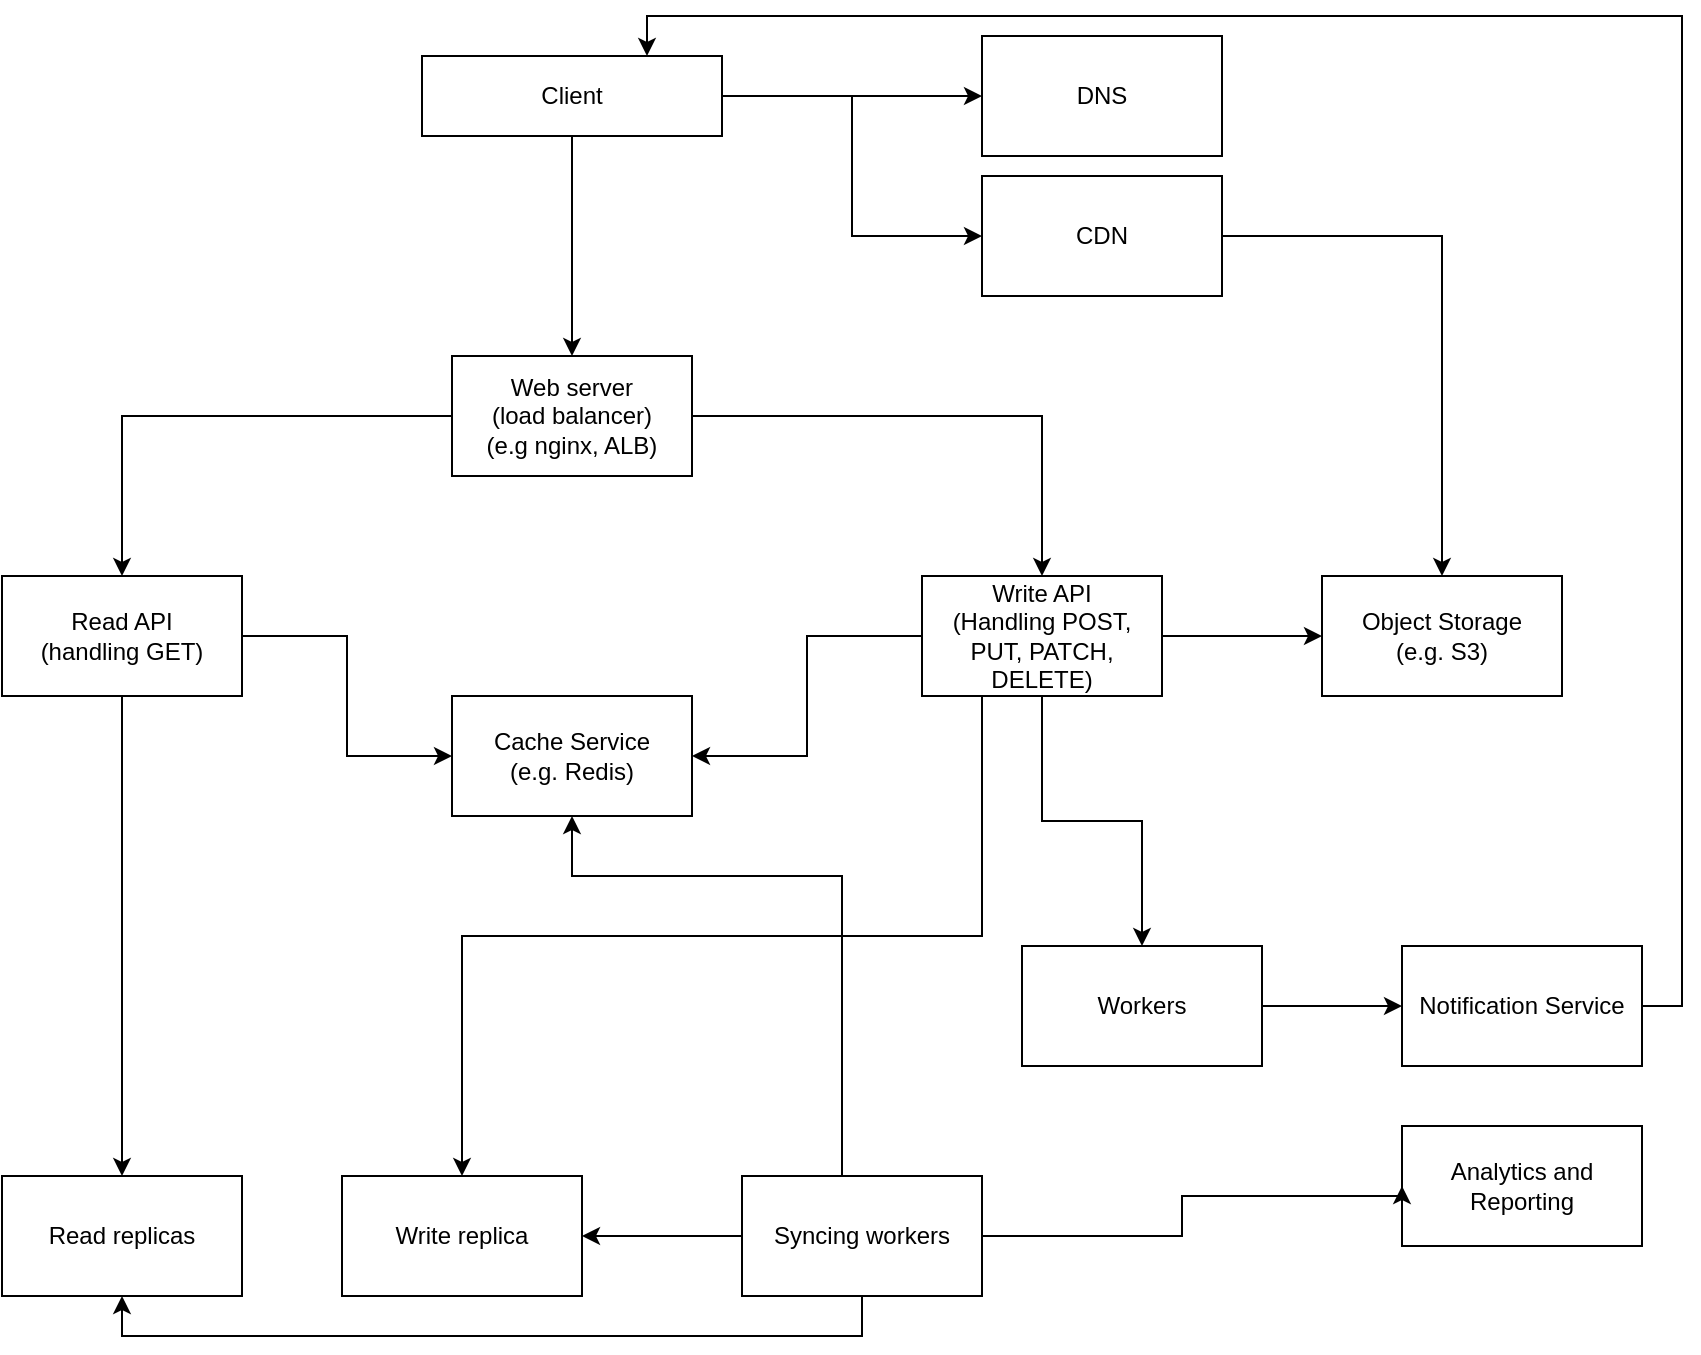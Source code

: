 <mxfile version="24.7.6">
  <diagram name="Page-1" id="c-aSc12rwhJpZFLoag6h">
    <mxGraphModel dx="1218" dy="771" grid="1" gridSize="10" guides="1" tooltips="1" connect="1" arrows="1" fold="1" page="1" pageScale="1" pageWidth="850" pageHeight="1100" math="0" shadow="0">
      <root>
        <mxCell id="0" />
        <mxCell id="1" parent="0" />
        <mxCell id="cAN4gqhx7zn-o3UzKw-f-2" style="edgeStyle=orthogonalEdgeStyle;rounded=0;orthogonalLoop=1;jettySize=auto;html=1;entryX=0.5;entryY=0;entryDx=0;entryDy=0;" edge="1" parent="1" source="cAN4gqhx7zn-o3UzKw-f-1" target="cAN4gqhx7zn-o3UzKw-f-3">
          <mxGeometry relative="1" as="geometry">
            <mxPoint x="445" y="200" as="targetPoint" />
          </mxGeometry>
        </mxCell>
        <mxCell id="cAN4gqhx7zn-o3UzKw-f-21" style="edgeStyle=orthogonalEdgeStyle;rounded=0;orthogonalLoop=1;jettySize=auto;html=1;entryX=0;entryY=0.5;entryDx=0;entryDy=0;" edge="1" parent="1" source="cAN4gqhx7zn-o3UzKw-f-1" target="cAN4gqhx7zn-o3UzKw-f-20">
          <mxGeometry relative="1" as="geometry" />
        </mxCell>
        <mxCell id="cAN4gqhx7zn-o3UzKw-f-22" style="edgeStyle=orthogonalEdgeStyle;rounded=0;orthogonalLoop=1;jettySize=auto;html=1;exitX=1;exitY=0.5;exitDx=0;exitDy=0;entryX=0;entryY=0.5;entryDx=0;entryDy=0;" edge="1" parent="1" source="cAN4gqhx7zn-o3UzKw-f-1" target="cAN4gqhx7zn-o3UzKw-f-19">
          <mxGeometry relative="1" as="geometry" />
        </mxCell>
        <mxCell id="cAN4gqhx7zn-o3UzKw-f-1" value="Client" style="whiteSpace=wrap;html=1;" vertex="1" parent="1">
          <mxGeometry x="370" y="50" width="150" height="40" as="geometry" />
        </mxCell>
        <mxCell id="cAN4gqhx7zn-o3UzKw-f-4" style="edgeStyle=orthogonalEdgeStyle;rounded=0;orthogonalLoop=1;jettySize=auto;html=1;exitX=0;exitY=0.5;exitDx=0;exitDy=0;entryX=0.5;entryY=0;entryDx=0;entryDy=0;" edge="1" parent="1" source="cAN4gqhx7zn-o3UzKw-f-3" target="cAN4gqhx7zn-o3UzKw-f-5">
          <mxGeometry relative="1" as="geometry">
            <mxPoint x="310" y="340" as="targetPoint" />
          </mxGeometry>
        </mxCell>
        <mxCell id="cAN4gqhx7zn-o3UzKw-f-7" style="edgeStyle=orthogonalEdgeStyle;rounded=0;orthogonalLoop=1;jettySize=auto;html=1;exitX=1;exitY=0.5;exitDx=0;exitDy=0;entryX=0.5;entryY=0;entryDx=0;entryDy=0;" edge="1" parent="1" source="cAN4gqhx7zn-o3UzKw-f-3" target="cAN4gqhx7zn-o3UzKw-f-6">
          <mxGeometry relative="1" as="geometry" />
        </mxCell>
        <mxCell id="cAN4gqhx7zn-o3UzKw-f-3" value="Web server&lt;div&gt;(load balancer)&lt;/div&gt;&lt;div&gt;(e.g nginx, ALB)&lt;/div&gt;" style="whiteSpace=wrap;html=1;" vertex="1" parent="1">
          <mxGeometry x="385" y="200" width="120" height="60" as="geometry" />
        </mxCell>
        <mxCell id="cAN4gqhx7zn-o3UzKw-f-10" style="edgeStyle=orthogonalEdgeStyle;rounded=0;orthogonalLoop=1;jettySize=auto;html=1;exitX=1;exitY=0.5;exitDx=0;exitDy=0;entryX=0;entryY=0.5;entryDx=0;entryDy=0;" edge="1" parent="1" source="cAN4gqhx7zn-o3UzKw-f-5" target="cAN4gqhx7zn-o3UzKw-f-9">
          <mxGeometry relative="1" as="geometry" />
        </mxCell>
        <mxCell id="cAN4gqhx7zn-o3UzKw-f-28" style="edgeStyle=orthogonalEdgeStyle;rounded=0;orthogonalLoop=1;jettySize=auto;html=1;exitX=0.5;exitY=1;exitDx=0;exitDy=0;entryX=0.5;entryY=0;entryDx=0;entryDy=0;" edge="1" parent="1" source="cAN4gqhx7zn-o3UzKw-f-5" target="cAN4gqhx7zn-o3UzKw-f-15">
          <mxGeometry relative="1" as="geometry" />
        </mxCell>
        <mxCell id="cAN4gqhx7zn-o3UzKw-f-5" value="Read API&lt;div&gt;(handling GET)&lt;/div&gt;" style="whiteSpace=wrap;html=1;" vertex="1" parent="1">
          <mxGeometry x="160" y="310" width="120" height="60" as="geometry" />
        </mxCell>
        <mxCell id="cAN4gqhx7zn-o3UzKw-f-11" style="edgeStyle=orthogonalEdgeStyle;rounded=0;orthogonalLoop=1;jettySize=auto;html=1;exitX=0;exitY=0.5;exitDx=0;exitDy=0;entryX=1;entryY=0.5;entryDx=0;entryDy=0;" edge="1" parent="1" source="cAN4gqhx7zn-o3UzKw-f-6" target="cAN4gqhx7zn-o3UzKw-f-9">
          <mxGeometry relative="1" as="geometry" />
        </mxCell>
        <mxCell id="cAN4gqhx7zn-o3UzKw-f-18" style="edgeStyle=orthogonalEdgeStyle;rounded=0;orthogonalLoop=1;jettySize=auto;html=1;exitX=1;exitY=0.5;exitDx=0;exitDy=0;entryX=0;entryY=0.5;entryDx=0;entryDy=0;" edge="1" parent="1" source="cAN4gqhx7zn-o3UzKw-f-6" target="cAN4gqhx7zn-o3UzKw-f-12">
          <mxGeometry relative="1" as="geometry" />
        </mxCell>
        <mxCell id="cAN4gqhx7zn-o3UzKw-f-25" style="edgeStyle=orthogonalEdgeStyle;rounded=0;orthogonalLoop=1;jettySize=auto;html=1;exitX=0.5;exitY=1;exitDx=0;exitDy=0;entryX=0.5;entryY=0;entryDx=0;entryDy=0;" edge="1" parent="1" source="cAN4gqhx7zn-o3UzKw-f-6" target="cAN4gqhx7zn-o3UzKw-f-24">
          <mxGeometry relative="1" as="geometry" />
        </mxCell>
        <mxCell id="cAN4gqhx7zn-o3UzKw-f-29" style="edgeStyle=orthogonalEdgeStyle;rounded=0;orthogonalLoop=1;jettySize=auto;html=1;exitX=0.25;exitY=1;exitDx=0;exitDy=0;entryX=0.5;entryY=0;entryDx=0;entryDy=0;" edge="1" parent="1" source="cAN4gqhx7zn-o3UzKw-f-6" target="cAN4gqhx7zn-o3UzKw-f-16">
          <mxGeometry relative="1" as="geometry" />
        </mxCell>
        <mxCell id="cAN4gqhx7zn-o3UzKw-f-6" value="Write API&lt;div&gt;(Handling POST, PUT, PATCH, DELETE)&lt;/div&gt;" style="whiteSpace=wrap;html=1;" vertex="1" parent="1">
          <mxGeometry x="620" y="310" width="120" height="60" as="geometry" />
        </mxCell>
        <mxCell id="cAN4gqhx7zn-o3UzKw-f-9" value="Cache Service&lt;div&gt;(e.g. Redis)&lt;/div&gt;" style="whiteSpace=wrap;html=1;" vertex="1" parent="1">
          <mxGeometry x="385" y="370" width="120" height="60" as="geometry" />
        </mxCell>
        <mxCell id="cAN4gqhx7zn-o3UzKw-f-12" value="Object Storage&lt;div&gt;(e.g. S3)&lt;/div&gt;" style="whiteSpace=wrap;html=1;" vertex="1" parent="1">
          <mxGeometry x="820" y="310" width="120" height="60" as="geometry" />
        </mxCell>
        <mxCell id="cAN4gqhx7zn-o3UzKw-f-30" style="edgeStyle=orthogonalEdgeStyle;rounded=0;orthogonalLoop=1;jettySize=auto;html=1;exitX=1;exitY=0.5;exitDx=0;exitDy=0;entryX=0.75;entryY=0;entryDx=0;entryDy=0;" edge="1" parent="1" source="cAN4gqhx7zn-o3UzKw-f-13" target="cAN4gqhx7zn-o3UzKw-f-1">
          <mxGeometry relative="1" as="geometry" />
        </mxCell>
        <mxCell id="cAN4gqhx7zn-o3UzKw-f-13" value="Notification Service" style="whiteSpace=wrap;html=1;" vertex="1" parent="1">
          <mxGeometry x="860" y="495" width="120" height="60" as="geometry" />
        </mxCell>
        <mxCell id="cAN4gqhx7zn-o3UzKw-f-14" value="Analytics and Reporting" style="whiteSpace=wrap;html=1;" vertex="1" parent="1">
          <mxGeometry x="860" y="585" width="120" height="60" as="geometry" />
        </mxCell>
        <mxCell id="cAN4gqhx7zn-o3UzKw-f-15" value="Read replicas" style="whiteSpace=wrap;html=1;" vertex="1" parent="1">
          <mxGeometry x="160" y="610" width="120" height="60" as="geometry" />
        </mxCell>
        <mxCell id="cAN4gqhx7zn-o3UzKw-f-16" value="Write replica" style="whiteSpace=wrap;html=1;" vertex="1" parent="1">
          <mxGeometry x="330" y="610" width="120" height="60" as="geometry" />
        </mxCell>
        <mxCell id="cAN4gqhx7zn-o3UzKw-f-23" style="edgeStyle=orthogonalEdgeStyle;rounded=0;orthogonalLoop=1;jettySize=auto;html=1;exitX=1;exitY=0.5;exitDx=0;exitDy=0;entryX=0.5;entryY=0;entryDx=0;entryDy=0;" edge="1" parent="1" source="cAN4gqhx7zn-o3UzKw-f-19" target="cAN4gqhx7zn-o3UzKw-f-12">
          <mxGeometry relative="1" as="geometry" />
        </mxCell>
        <mxCell id="cAN4gqhx7zn-o3UzKw-f-19" value="CDN" style="whiteSpace=wrap;html=1;" vertex="1" parent="1">
          <mxGeometry x="650" y="110" width="120" height="60" as="geometry" />
        </mxCell>
        <mxCell id="cAN4gqhx7zn-o3UzKw-f-20" value="DNS" style="whiteSpace=wrap;html=1;" vertex="1" parent="1">
          <mxGeometry x="650" y="40" width="120" height="60" as="geometry" />
        </mxCell>
        <mxCell id="cAN4gqhx7zn-o3UzKw-f-26" style="edgeStyle=orthogonalEdgeStyle;rounded=0;orthogonalLoop=1;jettySize=auto;html=1;exitX=1;exitY=0.5;exitDx=0;exitDy=0;entryX=0;entryY=0.5;entryDx=0;entryDy=0;" edge="1" parent="1" source="cAN4gqhx7zn-o3UzKw-f-31" target="cAN4gqhx7zn-o3UzKw-f-14">
          <mxGeometry relative="1" as="geometry">
            <Array as="points">
              <mxPoint x="750" y="640" />
              <mxPoint x="750" y="620" />
              <mxPoint x="860" y="620" />
            </Array>
          </mxGeometry>
        </mxCell>
        <mxCell id="cAN4gqhx7zn-o3UzKw-f-27" style="edgeStyle=orthogonalEdgeStyle;rounded=0;orthogonalLoop=1;jettySize=auto;html=1;exitX=1;exitY=0.5;exitDx=0;exitDy=0;entryX=0;entryY=0.5;entryDx=0;entryDy=0;" edge="1" parent="1" source="cAN4gqhx7zn-o3UzKw-f-24" target="cAN4gqhx7zn-o3UzKw-f-13">
          <mxGeometry relative="1" as="geometry" />
        </mxCell>
        <mxCell id="cAN4gqhx7zn-o3UzKw-f-24" value="Workers" style="whiteSpace=wrap;html=1;" vertex="1" parent="1">
          <mxGeometry x="670" y="495" width="120" height="60" as="geometry" />
        </mxCell>
        <mxCell id="cAN4gqhx7zn-o3UzKw-f-32" style="edgeStyle=orthogonalEdgeStyle;rounded=0;orthogonalLoop=1;jettySize=auto;html=1;entryX=0.5;entryY=1;entryDx=0;entryDy=0;" edge="1" parent="1" source="cAN4gqhx7zn-o3UzKw-f-31" target="cAN4gqhx7zn-o3UzKw-f-9">
          <mxGeometry relative="1" as="geometry">
            <Array as="points">
              <mxPoint x="580" y="460" />
              <mxPoint x="445" y="460" />
            </Array>
          </mxGeometry>
        </mxCell>
        <mxCell id="cAN4gqhx7zn-o3UzKw-f-33" style="edgeStyle=orthogonalEdgeStyle;rounded=0;orthogonalLoop=1;jettySize=auto;html=1;entryX=1;entryY=0.5;entryDx=0;entryDy=0;" edge="1" parent="1" source="cAN4gqhx7zn-o3UzKw-f-31" target="cAN4gqhx7zn-o3UzKw-f-16">
          <mxGeometry relative="1" as="geometry" />
        </mxCell>
        <mxCell id="cAN4gqhx7zn-o3UzKw-f-34" style="edgeStyle=orthogonalEdgeStyle;rounded=0;orthogonalLoop=1;jettySize=auto;html=1;exitX=0.5;exitY=1;exitDx=0;exitDy=0;entryX=0.5;entryY=1;entryDx=0;entryDy=0;" edge="1" parent="1" source="cAN4gqhx7zn-o3UzKw-f-31" target="cAN4gqhx7zn-o3UzKw-f-15">
          <mxGeometry relative="1" as="geometry" />
        </mxCell>
        <mxCell id="cAN4gqhx7zn-o3UzKw-f-31" value="Syncing workers" style="whiteSpace=wrap;html=1;" vertex="1" parent="1">
          <mxGeometry x="530" y="610" width="120" height="60" as="geometry" />
        </mxCell>
      </root>
    </mxGraphModel>
  </diagram>
</mxfile>
